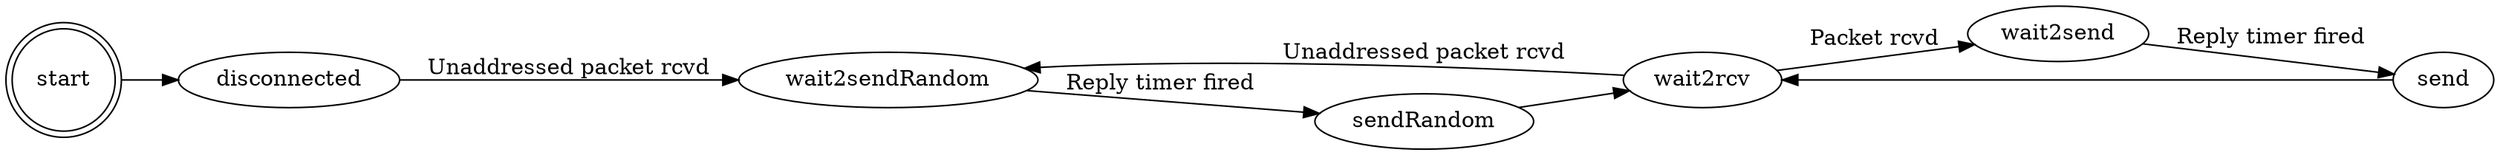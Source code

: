digraph Client {
    rankdir=LR;

    start [shape=doublecircle];
    start -> disconnected;
    disconnected, wait2send, wait2rcv;

    disconnected -> wait2sendRandom [label="Unaddressed packet rcvd"];

    wait2sendRandom -> sendRandom [label="Reply timer fired"];

    sendRandom -> wait2rcv;

    wait2send -> send [label="Reply timer fired"];

    send -> wait2rcv;

    wait2rcv -> wait2sendRandom [label="Unaddressed packet rcvd"];

    wait2rcv -> wait2send [label="Packet rcvd"];
}
